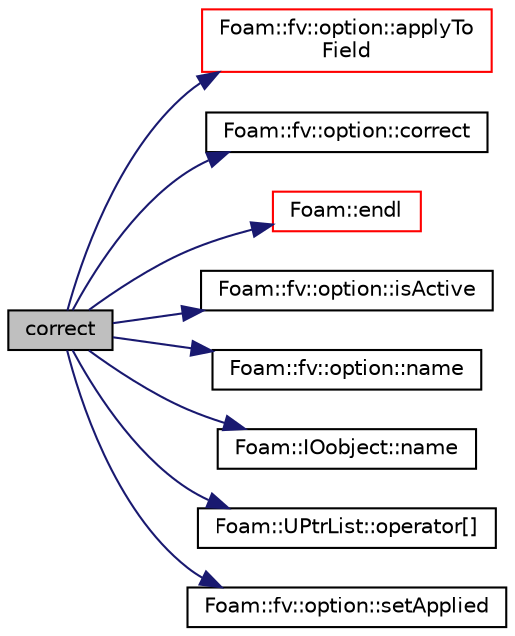 digraph "correct"
{
  bgcolor="transparent";
  edge [fontname="Helvetica",fontsize="10",labelfontname="Helvetica",labelfontsize="10"];
  node [fontname="Helvetica",fontsize="10",shape=record];
  rankdir="LR";
  Node845 [label="correct",height=0.2,width=0.4,color="black", fillcolor="grey75", style="filled", fontcolor="black"];
  Node845 -> Node846 [color="midnightblue",fontsize="10",style="solid",fontname="Helvetica"];
  Node846 [label="Foam::fv::option::applyTo\lField",height=0.2,width=0.4,color="red",URL="$a22661.html#a673b8b40e314f4b1a05bbd23ec4f513f",tooltip="Return index of field name if found in fieldNames list. "];
  Node845 -> Node848 [color="midnightblue",fontsize="10",style="solid",fontname="Helvetica"];
  Node848 [label="Foam::fv::option::correct",height=0.2,width=0.4,color="black",URL="$a22661.html#ab371c68db950beba79d08f76dfe0058b"];
  Node845 -> Node849 [color="midnightblue",fontsize="10",style="solid",fontname="Helvetica"];
  Node849 [label="Foam::endl",height=0.2,width=0.4,color="red",URL="$a21851.html#a2db8fe02a0d3909e9351bb4275b23ce4",tooltip="Add newline and flush stream. "];
  Node845 -> Node851 [color="midnightblue",fontsize="10",style="solid",fontname="Helvetica"];
  Node851 [label="Foam::fv::option::isActive",height=0.2,width=0.4,color="black",URL="$a22661.html#aa1f512ab0fcc05612f8e3d6a4664ce9a",tooltip="Is the source active? "];
  Node845 -> Node852 [color="midnightblue",fontsize="10",style="solid",fontname="Helvetica"];
  Node852 [label="Foam::fv::option::name",height=0.2,width=0.4,color="black",URL="$a22661.html#ade4113569ef0db70665fded275a5e38e",tooltip="Return const access to the source name. "];
  Node845 -> Node853 [color="midnightblue",fontsize="10",style="solid",fontname="Helvetica"];
  Node853 [label="Foam::IOobject::name",height=0.2,width=0.4,color="black",URL="$a27249.html#acc80e00a8ac919288fb55bd14cc88bf6",tooltip="Return name. "];
  Node845 -> Node854 [color="midnightblue",fontsize="10",style="solid",fontname="Helvetica"];
  Node854 [label="Foam::UPtrList::operator[]",height=0.2,width=0.4,color="black",URL="$a27101.html#a92eab3a97cd59afdf63a26b0a90642a9",tooltip="Return element const reference. "];
  Node845 -> Node855 [color="midnightblue",fontsize="10",style="solid",fontname="Helvetica"];
  Node855 [label="Foam::fv::option::setApplied",height=0.2,width=0.4,color="black",URL="$a22661.html#a26c66032d788bc0186497fa146f384ec",tooltip="Set the applied flag to true for field index fieldi. "];
}

